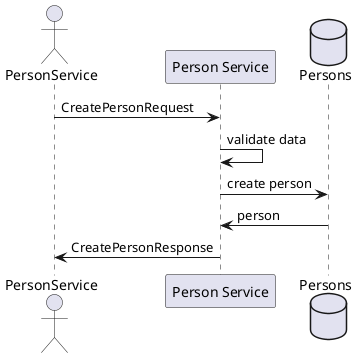 @startuml
'https://plantuml.com/sequence-diagram

actor "PersonService" as US
participant "Person Service" as S
database "Persons" as U

' Create New Person
US -> S: CreatePersonRequest

S-> S: validate data
S-> U: create person

U -> S: person

S -> US: CreatePersonResponse

@enduml